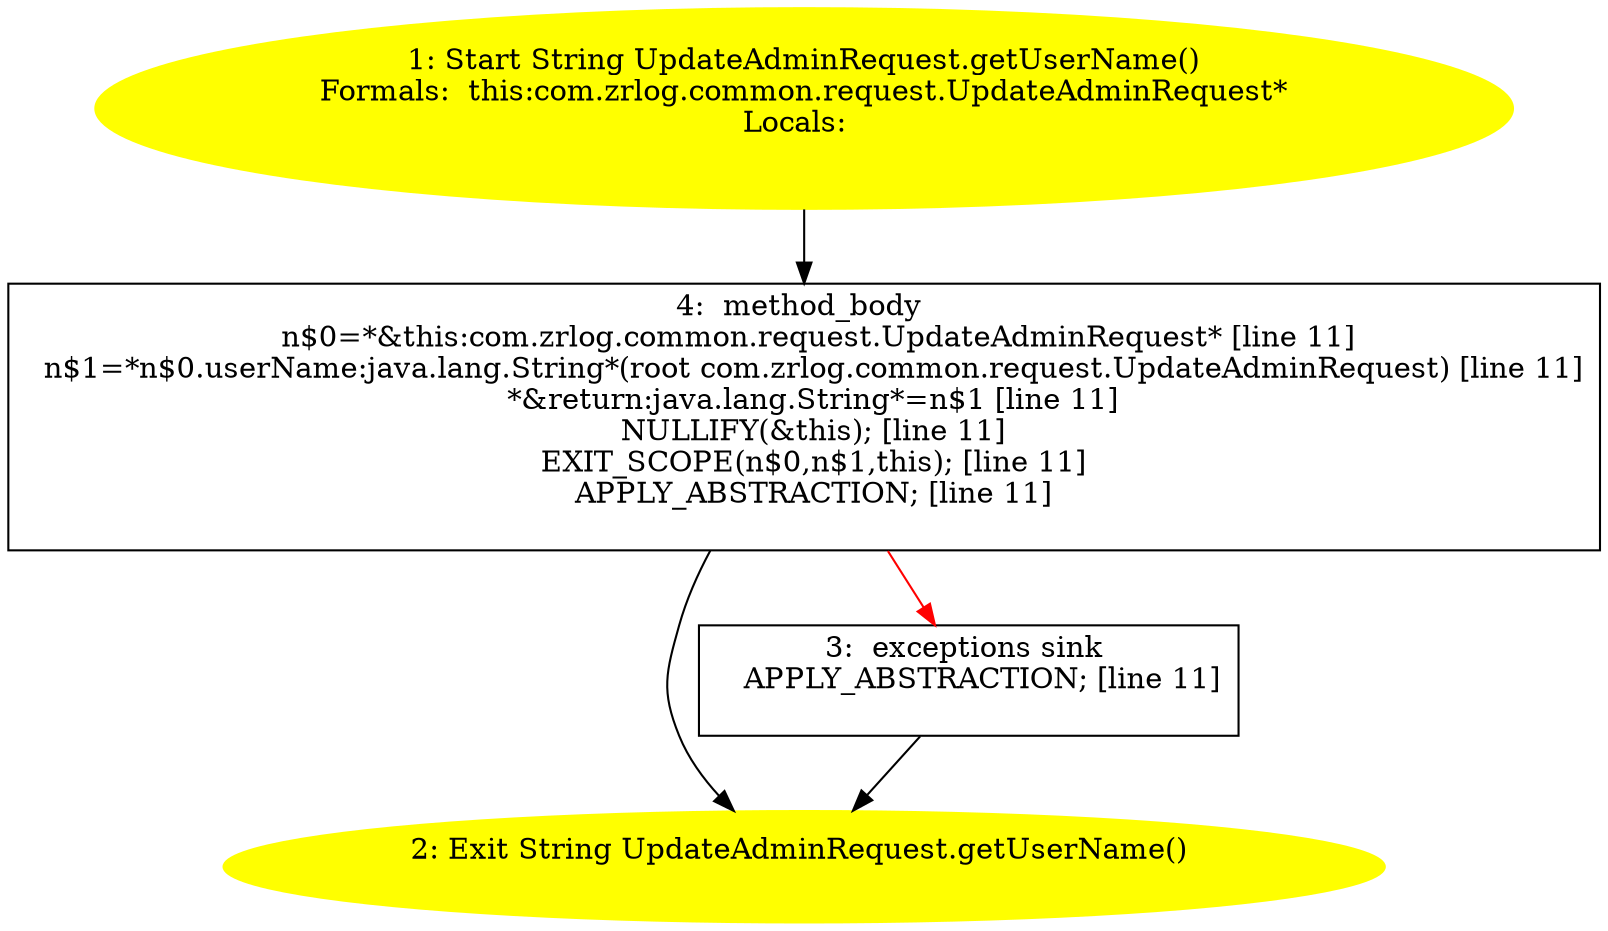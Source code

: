 /* @generated */
digraph cfg {
"com.zrlog.common.request.UpdateAdminRequest.getUserName():java.lang.String.d8279045728eef867d883b5017691823_1" [label="1: Start String UpdateAdminRequest.getUserName()\nFormals:  this:com.zrlog.common.request.UpdateAdminRequest*\nLocals:  \n  " color=yellow style=filled]
	

	 "com.zrlog.common.request.UpdateAdminRequest.getUserName():java.lang.String.d8279045728eef867d883b5017691823_1" -> "com.zrlog.common.request.UpdateAdminRequest.getUserName():java.lang.String.d8279045728eef867d883b5017691823_4" ;
"com.zrlog.common.request.UpdateAdminRequest.getUserName():java.lang.String.d8279045728eef867d883b5017691823_2" [label="2: Exit String UpdateAdminRequest.getUserName() \n  " color=yellow style=filled]
	

"com.zrlog.common.request.UpdateAdminRequest.getUserName():java.lang.String.d8279045728eef867d883b5017691823_3" [label="3:  exceptions sink \n   APPLY_ABSTRACTION; [line 11]\n " shape="box"]
	

	 "com.zrlog.common.request.UpdateAdminRequest.getUserName():java.lang.String.d8279045728eef867d883b5017691823_3" -> "com.zrlog.common.request.UpdateAdminRequest.getUserName():java.lang.String.d8279045728eef867d883b5017691823_2" ;
"com.zrlog.common.request.UpdateAdminRequest.getUserName():java.lang.String.d8279045728eef867d883b5017691823_4" [label="4:  method_body \n   n$0=*&this:com.zrlog.common.request.UpdateAdminRequest* [line 11]\n  n$1=*n$0.userName:java.lang.String*(root com.zrlog.common.request.UpdateAdminRequest) [line 11]\n  *&return:java.lang.String*=n$1 [line 11]\n  NULLIFY(&this); [line 11]\n  EXIT_SCOPE(n$0,n$1,this); [line 11]\n  APPLY_ABSTRACTION; [line 11]\n " shape="box"]
	

	 "com.zrlog.common.request.UpdateAdminRequest.getUserName():java.lang.String.d8279045728eef867d883b5017691823_4" -> "com.zrlog.common.request.UpdateAdminRequest.getUserName():java.lang.String.d8279045728eef867d883b5017691823_2" ;
	 "com.zrlog.common.request.UpdateAdminRequest.getUserName():java.lang.String.d8279045728eef867d883b5017691823_4" -> "com.zrlog.common.request.UpdateAdminRequest.getUserName():java.lang.String.d8279045728eef867d883b5017691823_3" [color="red" ];
}
